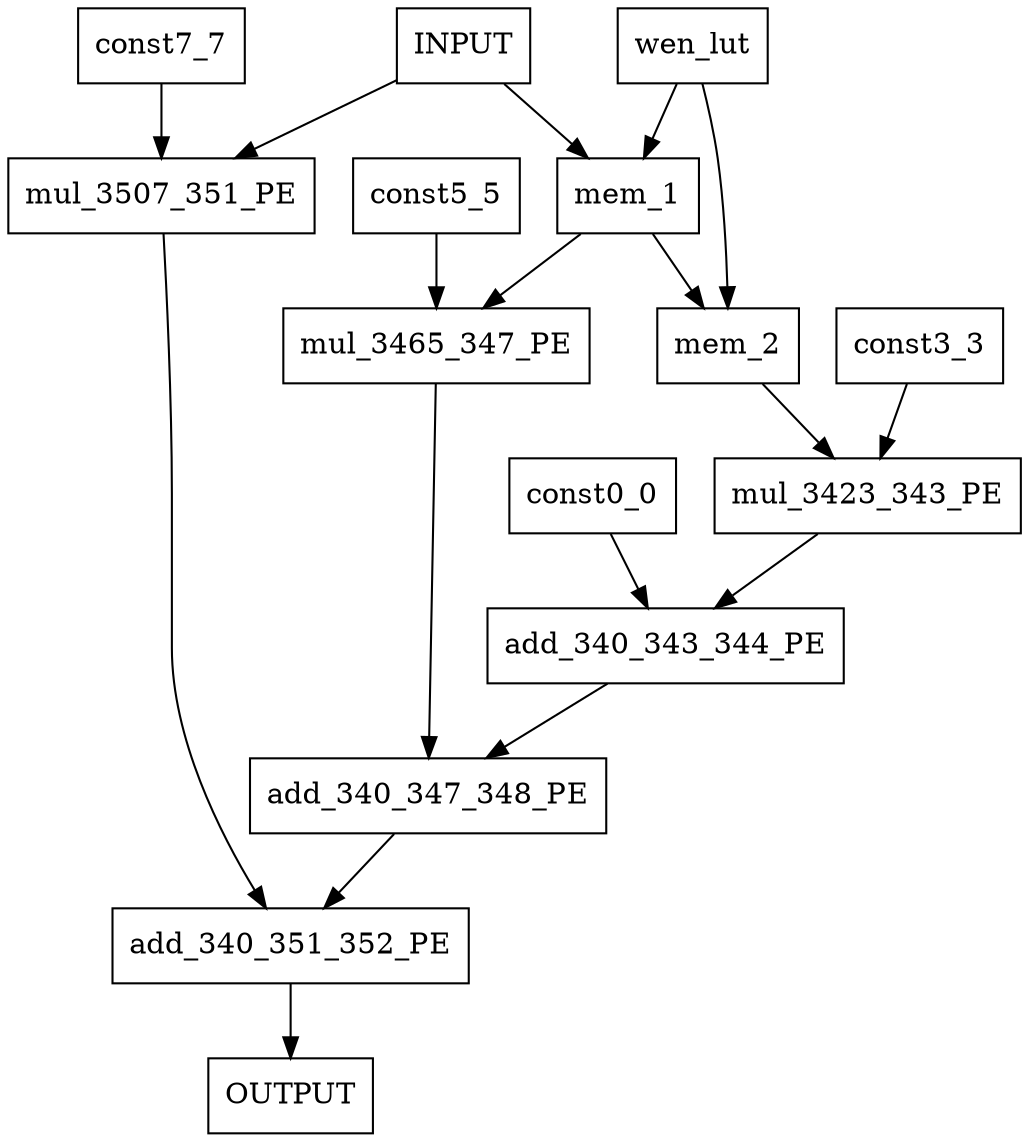 digraph Diagram {
  node [shape=box]; # Comment
    "const0_0" -> "add_340_343_344_PE";
    "const3_3" -> "mul_3423_343_PE";
    "const5_5" -> "mul_3465_347_PE";
    "const7_7" -> "mul_3507_351_PE";
    "add_340_351_352_PE" -> "OUTPUT";
    "INPUT" -> "mem_1"; # fifo_depth 10
    "INPUT" -> "mul_3507_351_PE";
    "mem_1" -> "mem_2"; # fifo_depth 10
    "mem_1" -> "mul_3465_347_PE";
    "wen_lut" -> "mem_1";
    "mem_2" -> "mul_3423_343_PE";
    "wen_lut" -> "mem_2";
    "add_340_343_344_PE" -> "add_340_347_348_PE";
    "add_340_347_348_PE" -> "add_340_351_352_PE";
    "mul_3423_343_PE" -> "add_340_343_344_PE";
    "mul_3465_347_PE" -> "add_340_347_348_PE";
    "mul_3507_351_PE" -> "add_340_351_352_PE";
}
